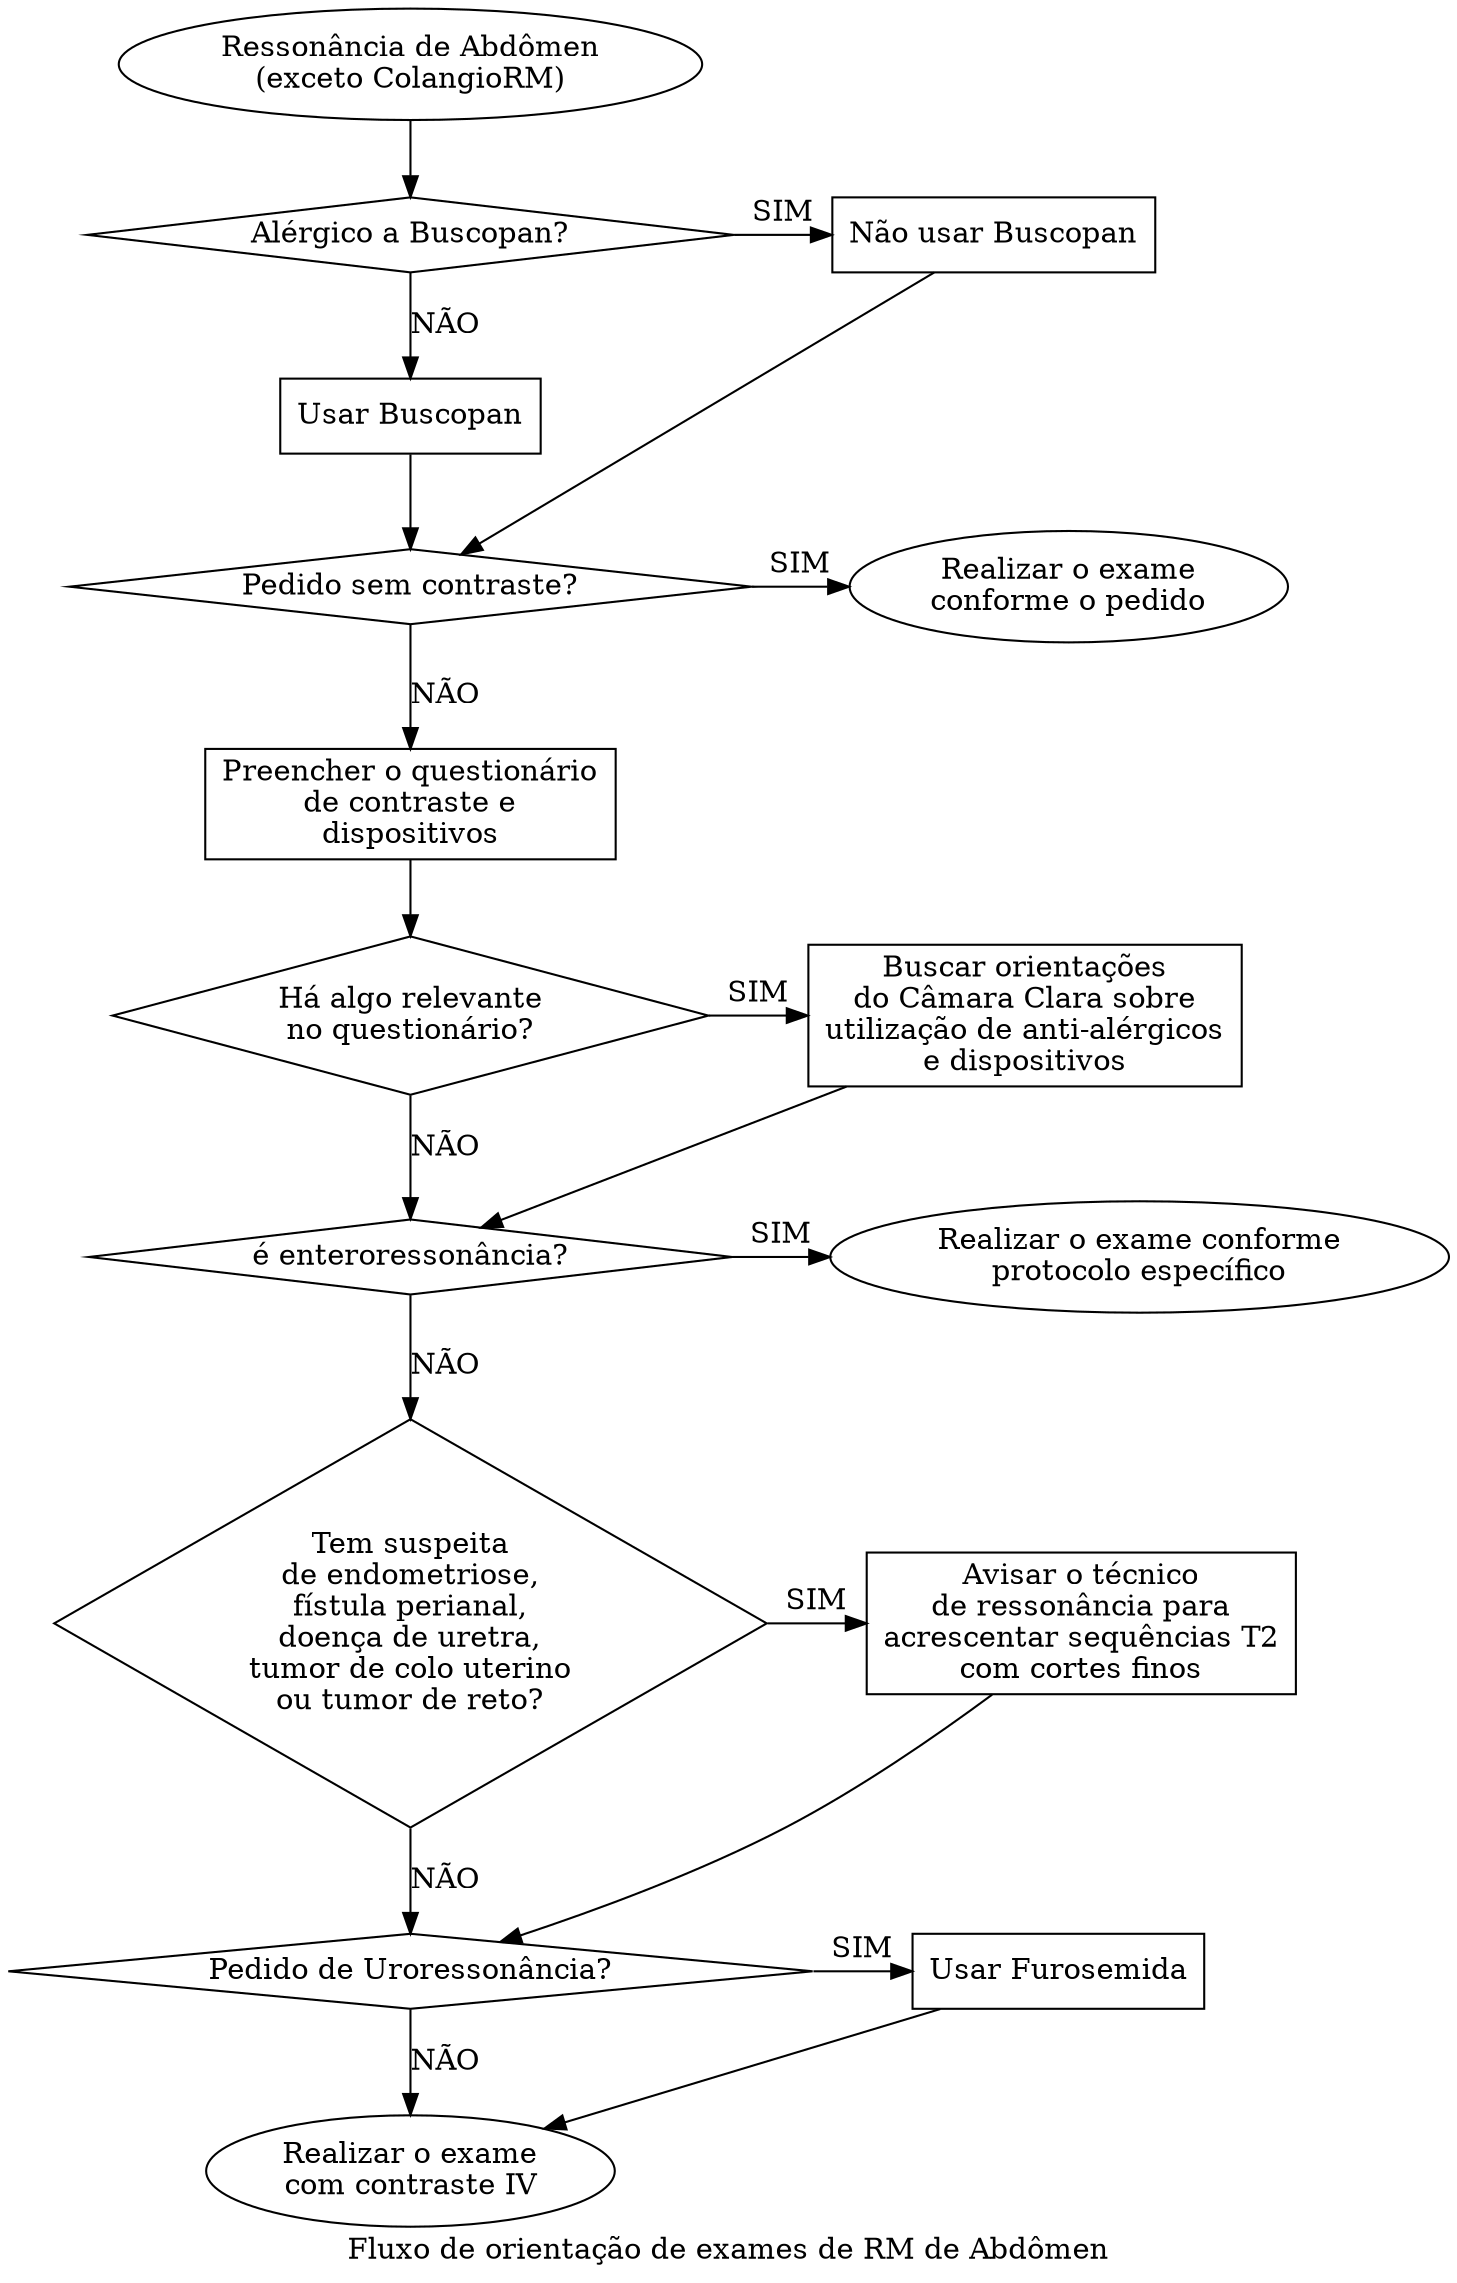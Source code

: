 digraph {
  /* fluxo_rm_abdomen.dot
     Um pequeno fluxograma para facilitar a vida de quem fica na Câmara Clara do
     HDVS orientando Rm de Abdômen/Pelve

     ----------------------------------------------------------------------------
     "THE BEER-WARE LICENSE" (commit 34973274ccef6ab4dfaaf86599792fa9c3fe4689):
     <pablo@propus.com.br> wrote this file. As long as you retain this notice you
     can do whatever you want with this stuff. If we meet some day, and you think
     this stuff is worth it, you can buy me a beer in return Pablo Lorenzzoni
     ----------------------------------------------------------------------------
  */
  label="Fluxo de orientação de exames de RM de Abdômen"
	
  /* nodes */
  start [label="Ressonância de Abdômen\n(exceto ColangioRM)\n"];
  end [label="Realizar o exame\ncom contraste IV"];
  buscopan_allergy [shape="diamond", label="Alérgico a Buscopan?"];
  cancel_buscopan [shape="box", label="Não usar Buscopan"];
  use_buscopan [shape="box", label="Usar Buscopan"];
  without_contrast [shape="diamond", label="Pedido sem contraste?"];
  according_to_request [label="Realizar o exame\nconforme o pedido"];
  fill_survey [shape="box", label="Preencher o questionário\nde contraste e\ndispositivos"];
  survey_positive [shape="diamond", label="Há algo relevante\nno questionário?"];
  doctor_intervention_1 [shape="box", label="Buscar orientações\ndo Câmara Clara sobre\nutilização de anti-alérgicos\ne dispositivos"];
  entero [shape="diamond", label="é enteroressonância?"];
  entero_protocol [label="Realizar o exame conforme\nprotocolo específico"];
  endometriosis [shape="diamond", label="Tem suspeita\nde endometriose,\nfístula perianal,\ndoença de uretra,\ntumor de colo uterino\nou tumor de reto?"];
  tech_warning [shape="box", label="Avisar o técnico\nde ressonância para\nacrescentar sequências T2\ncom cortes finos"];
  uro_rm [shape="diamond", label="Pedido de Uroressonância?"];
  furosemide [shape="box", label="Usar Furosemida"];
	  
  /* edges */
  start -> buscopan_allergy;
  buscopan_allergy -> cancel_buscopan [label="SIM"];
  buscopan_allergy -> use_buscopan [label="NÃO", weight=10];
  use_buscopan -> without_contrast [weight=10];
  cancel_buscopan -> without_contrast;
  without_contrast -> according_to_request [label="SIM"];
  without_contrast -> fill_survey [label="NÃO", weight=10];
  fill_survey -> survey_positive;
  survey_positive -> doctor_intervention_1 [label="SIM"];
  survey_positive -> entero [label="NÃO", weight=10];
  doctor_intervention_1 -> entero;
  entero -> entero_protocol [label="SIM"];
  entero -> endometriosis [label="NÃO", weight=10];
  endometriosis -> tech_warning [label="SIM"];
  endometriosis -> uro_rm [label="NÃO", weight=10];
  tech_warning -> uro_rm;
  uro_rm-> furosemide [label="SIM"];
  uro_rm -> end [label="NÃO", weight=10];
  furosemide -> end;

  /* ranks */
  {rank=same; buscopan_allergy cancel_buscopan}
  {rank=same; without_contrast according_to_request}
  {rank=same; survey_positive doctor_intervention_1}
  {rank=same; entero entero_protocol}
  {rank=same; endometriosis tech_warning}
  {rank=same; uro_rm furosemide}
}
